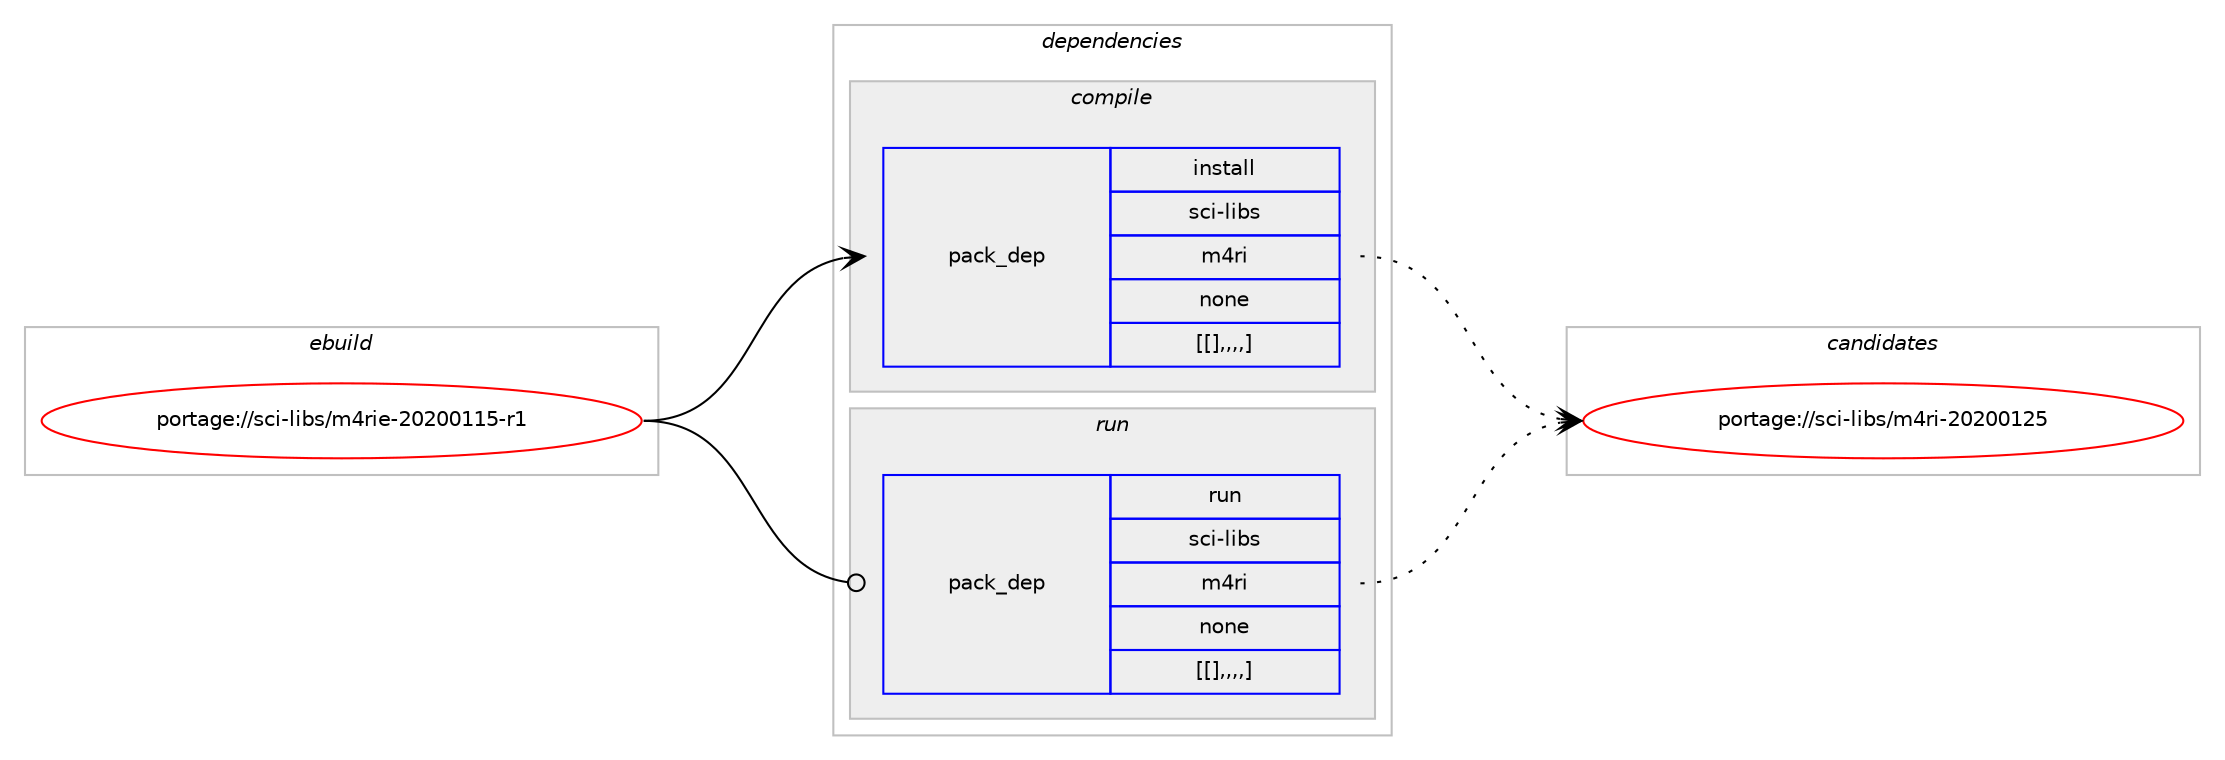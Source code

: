 digraph prolog {

# *************
# Graph options
# *************

newrank=true;
concentrate=true;
compound=true;
graph [rankdir=LR,fontname=Helvetica,fontsize=10,ranksep=1.5];#, ranksep=2.5, nodesep=0.2];
edge  [arrowhead=vee];
node  [fontname=Helvetica,fontsize=10];

# **********
# The ebuild
# **********

subgraph cluster_leftcol {
color=gray;
label=<<i>ebuild</i>>;
id [label="portage://sci-libs/m4rie-20200115-r1", color=red, width=4, href="../sci-libs/m4rie-20200115-r1.svg"];
}

# ****************
# The dependencies
# ****************

subgraph cluster_midcol {
color=gray;
label=<<i>dependencies</i>>;
subgraph cluster_compile {
fillcolor="#eeeeee";
style=filled;
label=<<i>compile</i>>;
subgraph pack306031 {
dependency419889 [label=<<TABLE BORDER="0" CELLBORDER="1" CELLSPACING="0" CELLPADDING="4" WIDTH="220"><TR><TD ROWSPAN="6" CELLPADDING="30">pack_dep</TD></TR><TR><TD WIDTH="110">install</TD></TR><TR><TD>sci-libs</TD></TR><TR><TD>m4ri</TD></TR><TR><TD>none</TD></TR><TR><TD>[[],,,,]</TD></TR></TABLE>>, shape=none, color=blue];
}
id:e -> dependency419889:w [weight=20,style="solid",arrowhead="vee"];
}
subgraph cluster_compileandrun {
fillcolor="#eeeeee";
style=filled;
label=<<i>compile and run</i>>;
}
subgraph cluster_run {
fillcolor="#eeeeee";
style=filled;
label=<<i>run</i>>;
subgraph pack306032 {
dependency419890 [label=<<TABLE BORDER="0" CELLBORDER="1" CELLSPACING="0" CELLPADDING="4" WIDTH="220"><TR><TD ROWSPAN="6" CELLPADDING="30">pack_dep</TD></TR><TR><TD WIDTH="110">run</TD></TR><TR><TD>sci-libs</TD></TR><TR><TD>m4ri</TD></TR><TR><TD>none</TD></TR><TR><TD>[[],,,,]</TD></TR></TABLE>>, shape=none, color=blue];
}
id:e -> dependency419890:w [weight=20,style="solid",arrowhead="odot"];
}
}

# **************
# The candidates
# **************

subgraph cluster_choices {
rank=same;
color=gray;
label=<<i>candidates</i>>;

subgraph choice306031 {
color=black;
nodesep=1;
choice1159910545108105981154710952114105455048504848495053 [label="portage://sci-libs/m4ri-20200125", color=red, width=4,href="../sci-libs/m4ri-20200125.svg"];
dependency419889:e -> choice1159910545108105981154710952114105455048504848495053:w [style=dotted,weight="100"];
}
subgraph choice306032 {
color=black;
nodesep=1;
choice1159910545108105981154710952114105455048504848495053 [label="portage://sci-libs/m4ri-20200125", color=red, width=4,href="../sci-libs/m4ri-20200125.svg"];
dependency419890:e -> choice1159910545108105981154710952114105455048504848495053:w [style=dotted,weight="100"];
}
}

}
